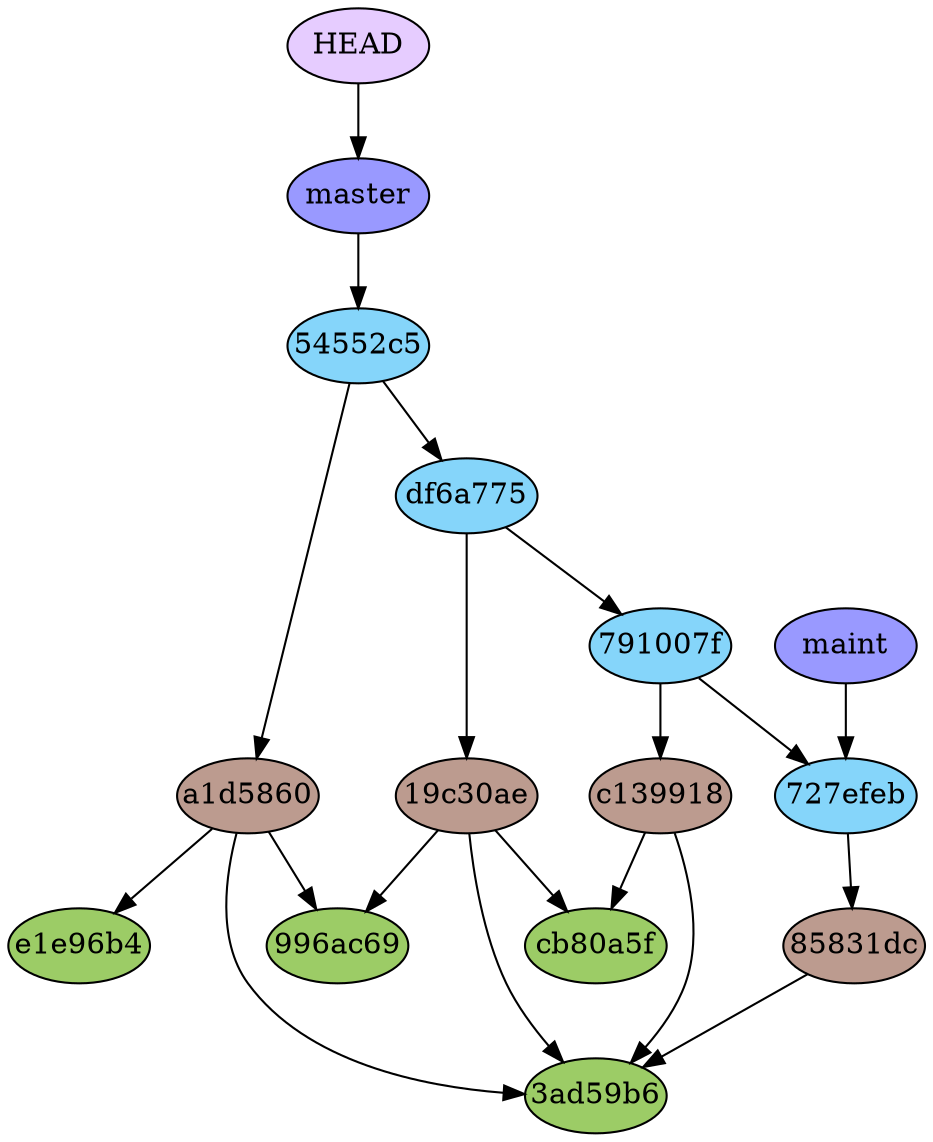 digraph auto {
	graph [bgcolor=transparent]
	node [fixedsize=true style=filled width=0.95]
	"3ad59b658aaaf5e5984475e366889fb5d7840766" [label="3ad59b6" fillcolor="#9ccc66"]
	"996ac69a69b98b728f9f876bc6645089c9f5c000" [label="996ac69" fillcolor="#9ccc66"]
	cb80a5f9954e47cec2bc3f6af44f3e0d43ebcff6 [label=cb80a5f fillcolor="#9ccc66"]
	e1e96b4b3f1d67a6619140e446852f4006819a0c [label=e1e96b4 fillcolor="#9ccc66"]
	"19c30ae04da31f1b537d4fca610610da8f399c00" [label="19c30ae" fillcolor="#bc9b8f"]
	"19c30ae04da31f1b537d4fca610610da8f399c00" -> "3ad59b658aaaf5e5984475e366889fb5d7840766"
	"19c30ae04da31f1b537d4fca610610da8f399c00" -> cb80a5f9954e47cec2bc3f6af44f3e0d43ebcff6
	"19c30ae04da31f1b537d4fca610610da8f399c00" -> "996ac69a69b98b728f9f876bc6645089c9f5c000"
	"85831dc57269764375f1f21b06f302c2ec11f429" [label="85831dc" fillcolor="#bc9b8f"]
	"85831dc57269764375f1f21b06f302c2ec11f429" -> "3ad59b658aaaf5e5984475e366889fb5d7840766"
	a1d58605776f12e7b60ccc10dd83fd5d91967b0c [label=a1d5860 fillcolor="#bc9b8f"]
	a1d58605776f12e7b60ccc10dd83fd5d91967b0c -> "3ad59b658aaaf5e5984475e366889fb5d7840766"
	a1d58605776f12e7b60ccc10dd83fd5d91967b0c -> e1e96b4b3f1d67a6619140e446852f4006819a0c
	a1d58605776f12e7b60ccc10dd83fd5d91967b0c -> "996ac69a69b98b728f9f876bc6645089c9f5c000"
	c1399182a4090e0d849f25a2fb922c9506c5f868 [label=c139918 fillcolor="#bc9b8f"]
	c1399182a4090e0d849f25a2fb922c9506c5f868 -> "3ad59b658aaaf5e5984475e366889fb5d7840766"
	c1399182a4090e0d849f25a2fb922c9506c5f868 -> cb80a5f9954e47cec2bc3f6af44f3e0d43ebcff6
	"54552c58d7a42373151c48e131d5189a8e81d419" [label="54552c5" fillcolor="#85d5fa"]
	"54552c58d7a42373151c48e131d5189a8e81d419" -> a1d58605776f12e7b60ccc10dd83fd5d91967b0c
	"54552c58d7a42373151c48e131d5189a8e81d419" -> df6a775fb988a3dba5bbad5eb2f30008325123af
	"727efeb2ab1264fcb4f883a9687e7ca22f250ccf" [label="727efeb" fillcolor="#85d5fa"]
	"727efeb2ab1264fcb4f883a9687e7ca22f250ccf" -> "85831dc57269764375f1f21b06f302c2ec11f429"
	"791007f9c29088631d6742a3e19c3e67384312e3" [label="791007f" fillcolor="#85d5fa"]
	"791007f9c29088631d6742a3e19c3e67384312e3" -> c1399182a4090e0d849f25a2fb922c9506c5f868
	"791007f9c29088631d6742a3e19c3e67384312e3" -> "727efeb2ab1264fcb4f883a9687e7ca22f250ccf"
	df6a775fb988a3dba5bbad5eb2f30008325123af [label=df6a775 fillcolor="#85d5fa"]
	df6a775fb988a3dba5bbad5eb2f30008325123af -> "19c30ae04da31f1b537d4fca610610da8f399c00"
	df6a775fb988a3dba5bbad5eb2f30008325123af -> "791007f9c29088631d6742a3e19c3e67384312e3"
	maint [label=maint fillcolor="#9999ff"]
	maint -> "727efeb2ab1264fcb4f883a9687e7ca22f250ccf"
	master [label=master fillcolor="#9999ff"]
	master -> "54552c58d7a42373151c48e131d5189a8e81d419"
	HEAD [label=HEAD fillcolor="#e6ccff"]
	HEAD -> master
}

